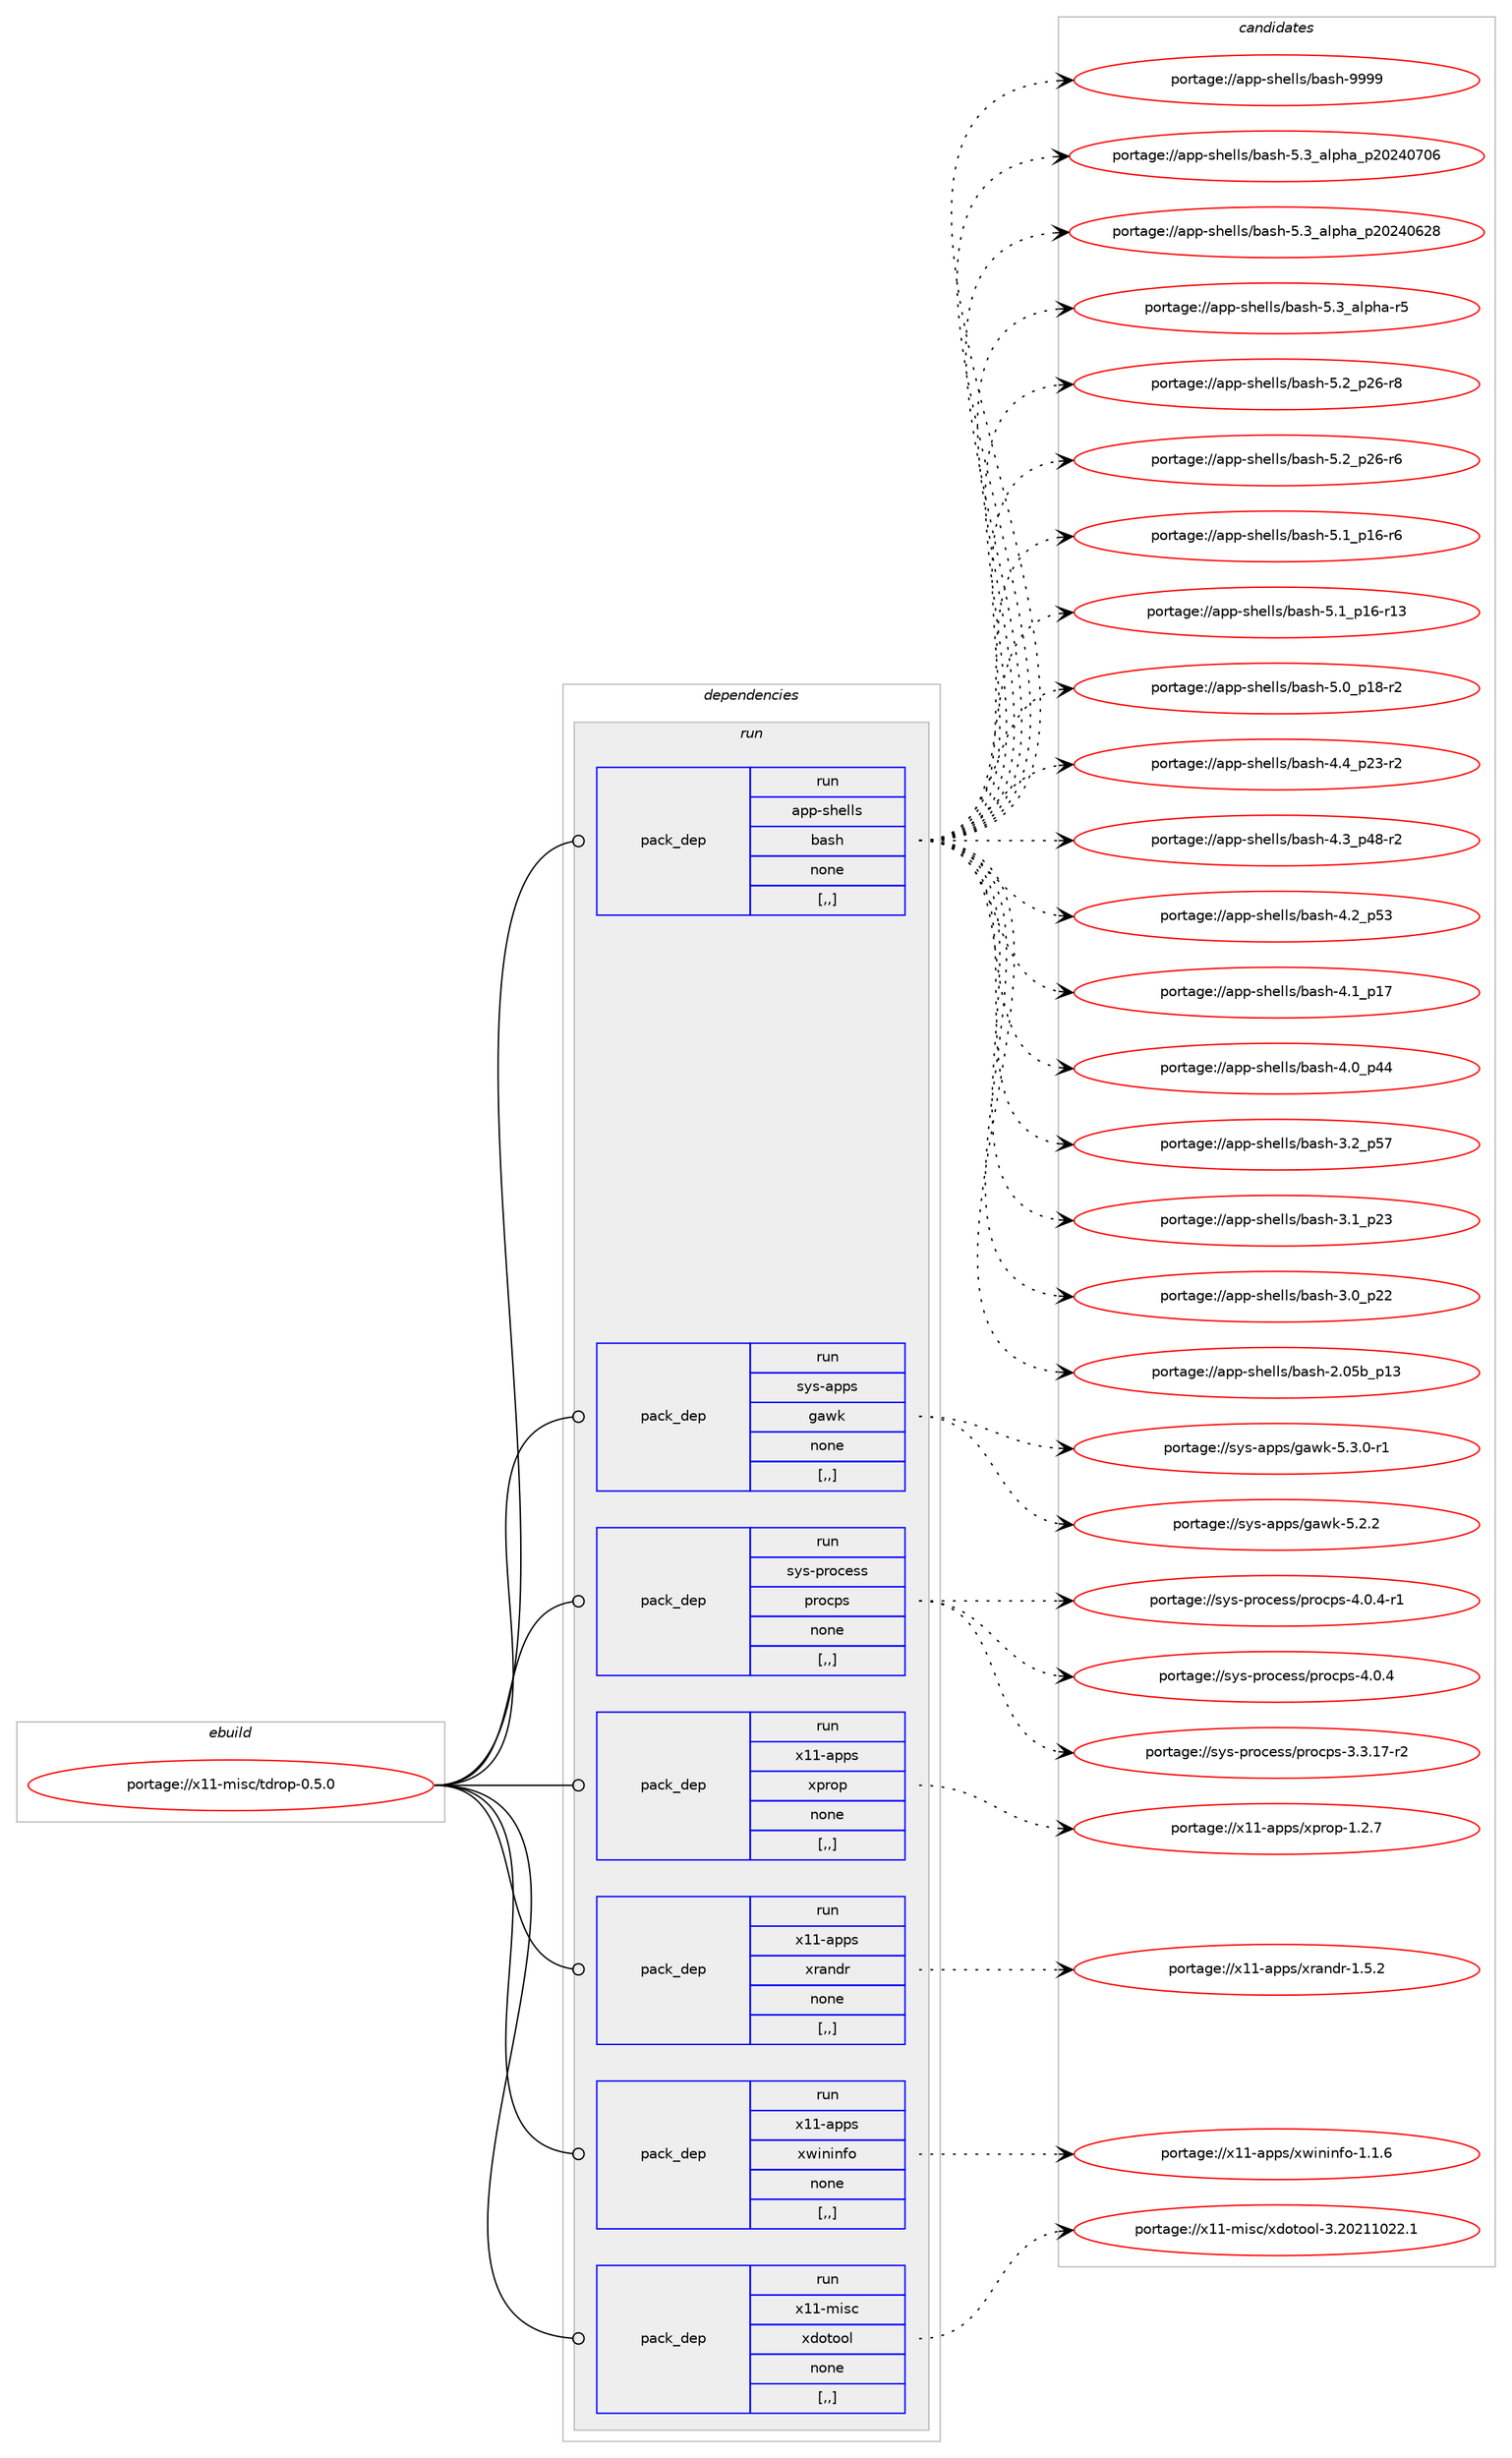 digraph prolog {

# *************
# Graph options
# *************

newrank=true;
concentrate=true;
compound=true;
graph [rankdir=LR,fontname=Helvetica,fontsize=10,ranksep=1.5];#, ranksep=2.5, nodesep=0.2];
edge  [arrowhead=vee];
node  [fontname=Helvetica,fontsize=10];

# **********
# The ebuild
# **********

subgraph cluster_leftcol {
color=gray;
rank=same;
label=<<i>ebuild</i>>;
id [label="portage://x11-misc/tdrop-0.5.0", color=red, width=4, href="../x11-misc/tdrop-0.5.0.svg"];
}

# ****************
# The dependencies
# ****************

subgraph cluster_midcol {
color=gray;
label=<<i>dependencies</i>>;
subgraph cluster_compile {
fillcolor="#eeeeee";
style=filled;
label=<<i>compile</i>>;
}
subgraph cluster_compileandrun {
fillcolor="#eeeeee";
style=filled;
label=<<i>compile and run</i>>;
}
subgraph cluster_run {
fillcolor="#eeeeee";
style=filled;
label=<<i>run</i>>;
subgraph pack335032 {
dependency460493 [label=<<TABLE BORDER="0" CELLBORDER="1" CELLSPACING="0" CELLPADDING="4" WIDTH="220"><TR><TD ROWSPAN="6" CELLPADDING="30">pack_dep</TD></TR><TR><TD WIDTH="110">run</TD></TR><TR><TD>app-shells</TD></TR><TR><TD>bash</TD></TR><TR><TD>none</TD></TR><TR><TD>[,,]</TD></TR></TABLE>>, shape=none, color=blue];
}
id:e -> dependency460493:w [weight=20,style="solid",arrowhead="odot"];
subgraph pack335033 {
dependency460494 [label=<<TABLE BORDER="0" CELLBORDER="1" CELLSPACING="0" CELLPADDING="4" WIDTH="220"><TR><TD ROWSPAN="6" CELLPADDING="30">pack_dep</TD></TR><TR><TD WIDTH="110">run</TD></TR><TR><TD>sys-apps</TD></TR><TR><TD>gawk</TD></TR><TR><TD>none</TD></TR><TR><TD>[,,]</TD></TR></TABLE>>, shape=none, color=blue];
}
id:e -> dependency460494:w [weight=20,style="solid",arrowhead="odot"];
subgraph pack335034 {
dependency460495 [label=<<TABLE BORDER="0" CELLBORDER="1" CELLSPACING="0" CELLPADDING="4" WIDTH="220"><TR><TD ROWSPAN="6" CELLPADDING="30">pack_dep</TD></TR><TR><TD WIDTH="110">run</TD></TR><TR><TD>sys-process</TD></TR><TR><TD>procps</TD></TR><TR><TD>none</TD></TR><TR><TD>[,,]</TD></TR></TABLE>>, shape=none, color=blue];
}
id:e -> dependency460495:w [weight=20,style="solid",arrowhead="odot"];
subgraph pack335035 {
dependency460496 [label=<<TABLE BORDER="0" CELLBORDER="1" CELLSPACING="0" CELLPADDING="4" WIDTH="220"><TR><TD ROWSPAN="6" CELLPADDING="30">pack_dep</TD></TR><TR><TD WIDTH="110">run</TD></TR><TR><TD>x11-apps</TD></TR><TR><TD>xprop</TD></TR><TR><TD>none</TD></TR><TR><TD>[,,]</TD></TR></TABLE>>, shape=none, color=blue];
}
id:e -> dependency460496:w [weight=20,style="solid",arrowhead="odot"];
subgraph pack335036 {
dependency460497 [label=<<TABLE BORDER="0" CELLBORDER="1" CELLSPACING="0" CELLPADDING="4" WIDTH="220"><TR><TD ROWSPAN="6" CELLPADDING="30">pack_dep</TD></TR><TR><TD WIDTH="110">run</TD></TR><TR><TD>x11-apps</TD></TR><TR><TD>xrandr</TD></TR><TR><TD>none</TD></TR><TR><TD>[,,]</TD></TR></TABLE>>, shape=none, color=blue];
}
id:e -> dependency460497:w [weight=20,style="solid",arrowhead="odot"];
subgraph pack335037 {
dependency460498 [label=<<TABLE BORDER="0" CELLBORDER="1" CELLSPACING="0" CELLPADDING="4" WIDTH="220"><TR><TD ROWSPAN="6" CELLPADDING="30">pack_dep</TD></TR><TR><TD WIDTH="110">run</TD></TR><TR><TD>x11-apps</TD></TR><TR><TD>xwininfo</TD></TR><TR><TD>none</TD></TR><TR><TD>[,,]</TD></TR></TABLE>>, shape=none, color=blue];
}
id:e -> dependency460498:w [weight=20,style="solid",arrowhead="odot"];
subgraph pack335038 {
dependency460499 [label=<<TABLE BORDER="0" CELLBORDER="1" CELLSPACING="0" CELLPADDING="4" WIDTH="220"><TR><TD ROWSPAN="6" CELLPADDING="30">pack_dep</TD></TR><TR><TD WIDTH="110">run</TD></TR><TR><TD>x11-misc</TD></TR><TR><TD>xdotool</TD></TR><TR><TD>none</TD></TR><TR><TD>[,,]</TD></TR></TABLE>>, shape=none, color=blue];
}
id:e -> dependency460499:w [weight=20,style="solid",arrowhead="odot"];
}
}

# **************
# The candidates
# **************

subgraph cluster_choices {
rank=same;
color=gray;
label=<<i>candidates</i>>;

subgraph choice335032 {
color=black;
nodesep=1;
choice97112112451151041011081081154798971151044557575757 [label="portage://app-shells/bash-9999", color=red, width=4,href="../app-shells/bash-9999.svg"];
choice971121124511510410110810811547989711510445534651959710811210497951125048505248554854 [label="portage://app-shells/bash-5.3_alpha_p20240706", color=red, width=4,href="../app-shells/bash-5.3_alpha_p20240706.svg"];
choice971121124511510410110810811547989711510445534651959710811210497951125048505248545056 [label="portage://app-shells/bash-5.3_alpha_p20240628", color=red, width=4,href="../app-shells/bash-5.3_alpha_p20240628.svg"];
choice9711211245115104101108108115479897115104455346519597108112104974511453 [label="portage://app-shells/bash-5.3_alpha-r5", color=red, width=4,href="../app-shells/bash-5.3_alpha-r5.svg"];
choice9711211245115104101108108115479897115104455346509511250544511456 [label="portage://app-shells/bash-5.2_p26-r8", color=red, width=4,href="../app-shells/bash-5.2_p26-r8.svg"];
choice9711211245115104101108108115479897115104455346509511250544511454 [label="portage://app-shells/bash-5.2_p26-r6", color=red, width=4,href="../app-shells/bash-5.2_p26-r6.svg"];
choice9711211245115104101108108115479897115104455346499511249544511454 [label="portage://app-shells/bash-5.1_p16-r6", color=red, width=4,href="../app-shells/bash-5.1_p16-r6.svg"];
choice971121124511510410110810811547989711510445534649951124954451144951 [label="portage://app-shells/bash-5.1_p16-r13", color=red, width=4,href="../app-shells/bash-5.1_p16-r13.svg"];
choice9711211245115104101108108115479897115104455346489511249564511450 [label="portage://app-shells/bash-5.0_p18-r2", color=red, width=4,href="../app-shells/bash-5.0_p18-r2.svg"];
choice9711211245115104101108108115479897115104455246529511250514511450 [label="portage://app-shells/bash-4.4_p23-r2", color=red, width=4,href="../app-shells/bash-4.4_p23-r2.svg"];
choice9711211245115104101108108115479897115104455246519511252564511450 [label="portage://app-shells/bash-4.3_p48-r2", color=red, width=4,href="../app-shells/bash-4.3_p48-r2.svg"];
choice971121124511510410110810811547989711510445524650951125351 [label="portage://app-shells/bash-4.2_p53", color=red, width=4,href="../app-shells/bash-4.2_p53.svg"];
choice971121124511510410110810811547989711510445524649951124955 [label="portage://app-shells/bash-4.1_p17", color=red, width=4,href="../app-shells/bash-4.1_p17.svg"];
choice971121124511510410110810811547989711510445524648951125252 [label="portage://app-shells/bash-4.0_p44", color=red, width=4,href="../app-shells/bash-4.0_p44.svg"];
choice971121124511510410110810811547989711510445514650951125355 [label="portage://app-shells/bash-3.2_p57", color=red, width=4,href="../app-shells/bash-3.2_p57.svg"];
choice971121124511510410110810811547989711510445514649951125051 [label="portage://app-shells/bash-3.1_p23", color=red, width=4,href="../app-shells/bash-3.1_p23.svg"];
choice971121124511510410110810811547989711510445514648951125050 [label="portage://app-shells/bash-3.0_p22", color=red, width=4,href="../app-shells/bash-3.0_p22.svg"];
choice9711211245115104101108108115479897115104455046485398951124951 [label="portage://app-shells/bash-2.05b_p13", color=red, width=4,href="../app-shells/bash-2.05b_p13.svg"];
dependency460493:e -> choice97112112451151041011081081154798971151044557575757:w [style=dotted,weight="100"];
dependency460493:e -> choice971121124511510410110810811547989711510445534651959710811210497951125048505248554854:w [style=dotted,weight="100"];
dependency460493:e -> choice971121124511510410110810811547989711510445534651959710811210497951125048505248545056:w [style=dotted,weight="100"];
dependency460493:e -> choice9711211245115104101108108115479897115104455346519597108112104974511453:w [style=dotted,weight="100"];
dependency460493:e -> choice9711211245115104101108108115479897115104455346509511250544511456:w [style=dotted,weight="100"];
dependency460493:e -> choice9711211245115104101108108115479897115104455346509511250544511454:w [style=dotted,weight="100"];
dependency460493:e -> choice9711211245115104101108108115479897115104455346499511249544511454:w [style=dotted,weight="100"];
dependency460493:e -> choice971121124511510410110810811547989711510445534649951124954451144951:w [style=dotted,weight="100"];
dependency460493:e -> choice9711211245115104101108108115479897115104455346489511249564511450:w [style=dotted,weight="100"];
dependency460493:e -> choice9711211245115104101108108115479897115104455246529511250514511450:w [style=dotted,weight="100"];
dependency460493:e -> choice9711211245115104101108108115479897115104455246519511252564511450:w [style=dotted,weight="100"];
dependency460493:e -> choice971121124511510410110810811547989711510445524650951125351:w [style=dotted,weight="100"];
dependency460493:e -> choice971121124511510410110810811547989711510445524649951124955:w [style=dotted,weight="100"];
dependency460493:e -> choice971121124511510410110810811547989711510445524648951125252:w [style=dotted,weight="100"];
dependency460493:e -> choice971121124511510410110810811547989711510445514650951125355:w [style=dotted,weight="100"];
dependency460493:e -> choice971121124511510410110810811547989711510445514649951125051:w [style=dotted,weight="100"];
dependency460493:e -> choice971121124511510410110810811547989711510445514648951125050:w [style=dotted,weight="100"];
dependency460493:e -> choice9711211245115104101108108115479897115104455046485398951124951:w [style=dotted,weight="100"];
}
subgraph choice335033 {
color=black;
nodesep=1;
choice115121115459711211211547103971191074553465146484511449 [label="portage://sys-apps/gawk-5.3.0-r1", color=red, width=4,href="../sys-apps/gawk-5.3.0-r1.svg"];
choice11512111545971121121154710397119107455346504650 [label="portage://sys-apps/gawk-5.2.2", color=red, width=4,href="../sys-apps/gawk-5.2.2.svg"];
dependency460494:e -> choice115121115459711211211547103971191074553465146484511449:w [style=dotted,weight="100"];
dependency460494:e -> choice11512111545971121121154710397119107455346504650:w [style=dotted,weight="100"];
}
subgraph choice335034 {
color=black;
nodesep=1;
choice115121115451121141119910111511547112114111991121154552464846524511449 [label="portage://sys-process/procps-4.0.4-r1", color=red, width=4,href="../sys-process/procps-4.0.4-r1.svg"];
choice11512111545112114111991011151154711211411199112115455246484652 [label="portage://sys-process/procps-4.0.4", color=red, width=4,href="../sys-process/procps-4.0.4.svg"];
choice11512111545112114111991011151154711211411199112115455146514649554511450 [label="portage://sys-process/procps-3.3.17-r2", color=red, width=4,href="../sys-process/procps-3.3.17-r2.svg"];
dependency460495:e -> choice115121115451121141119910111511547112114111991121154552464846524511449:w [style=dotted,weight="100"];
dependency460495:e -> choice11512111545112114111991011151154711211411199112115455246484652:w [style=dotted,weight="100"];
dependency460495:e -> choice11512111545112114111991011151154711211411199112115455146514649554511450:w [style=dotted,weight="100"];
}
subgraph choice335035 {
color=black;
nodesep=1;
choice1204949459711211211547120112114111112454946504655 [label="portage://x11-apps/xprop-1.2.7", color=red, width=4,href="../x11-apps/xprop-1.2.7.svg"];
dependency460496:e -> choice1204949459711211211547120112114111112454946504655:w [style=dotted,weight="100"];
}
subgraph choice335036 {
color=black;
nodesep=1;
choice120494945971121121154712011497110100114454946534650 [label="portage://x11-apps/xrandr-1.5.2", color=red, width=4,href="../x11-apps/xrandr-1.5.2.svg"];
dependency460497:e -> choice120494945971121121154712011497110100114454946534650:w [style=dotted,weight="100"];
}
subgraph choice335037 {
color=black;
nodesep=1;
choice1204949459711211211547120119105110105110102111454946494654 [label="portage://x11-apps/xwininfo-1.1.6", color=red, width=4,href="../x11-apps/xwininfo-1.1.6.svg"];
dependency460498:e -> choice1204949459711211211547120119105110105110102111454946494654:w [style=dotted,weight="100"];
}
subgraph choice335038 {
color=black;
nodesep=1;
choice120494945109105115994712010011111611111110845514650485049494850504649 [label="portage://x11-misc/xdotool-3.20211022.1", color=red, width=4,href="../x11-misc/xdotool-3.20211022.1.svg"];
dependency460499:e -> choice120494945109105115994712010011111611111110845514650485049494850504649:w [style=dotted,weight="100"];
}
}

}
